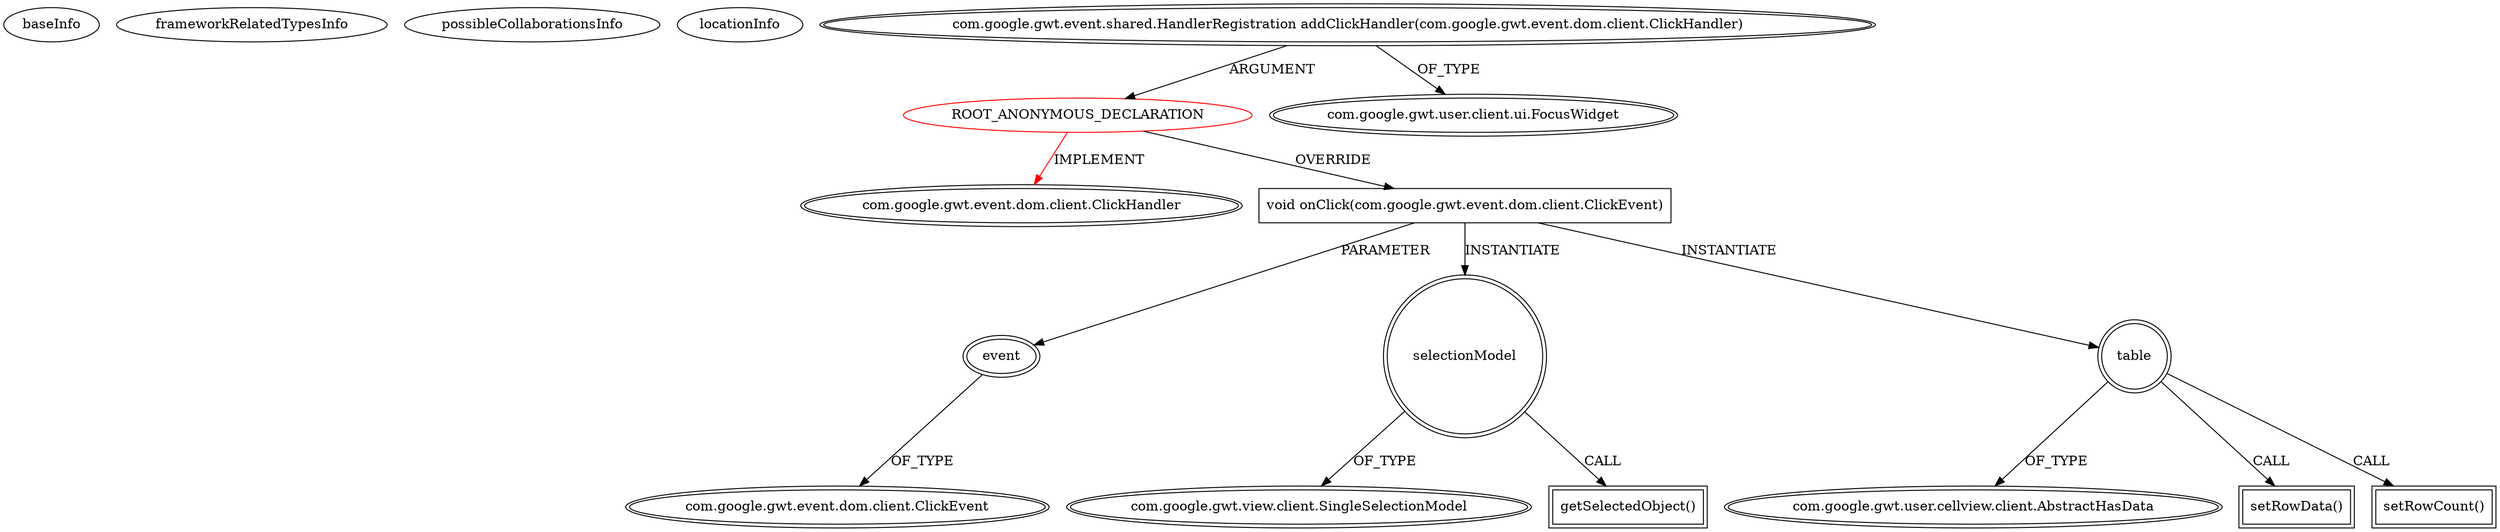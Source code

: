 digraph {
baseInfo[graphId=3733,category="extension_graph",isAnonymous=true,possibleRelation=false]
frameworkRelatedTypesInfo[0="com.google.gwt.event.dom.client.ClickHandler"]
possibleCollaborationsInfo[]
locationInfo[projectName="mcasperson-Automation-Portal-UI",filePath="/mcasperson-Automation-Portal-UI/Automation-Portal-UI-master/src/com/redhat/automationportalui/client/pav/SVNStatsView.java",contextSignature="void display()",graphId="3733"]
0[label="ROOT_ANONYMOUS_DECLARATION",vertexType="ROOT_ANONYMOUS_DECLARATION",isFrameworkType=false,color=red]
1[label="com.google.gwt.event.dom.client.ClickHandler",vertexType="FRAMEWORK_INTERFACE_TYPE",isFrameworkType=true,peripheries=2]
2[label="com.google.gwt.event.shared.HandlerRegistration addClickHandler(com.google.gwt.event.dom.client.ClickHandler)",vertexType="OUTSIDE_CALL",isFrameworkType=true,peripheries=2]
3[label="com.google.gwt.user.client.ui.FocusWidget",vertexType="FRAMEWORK_CLASS_TYPE",isFrameworkType=true,peripheries=2]
4[label="void onClick(com.google.gwt.event.dom.client.ClickEvent)",vertexType="OVERRIDING_METHOD_DECLARATION",isFrameworkType=false,shape=box]
5[label="event",vertexType="PARAMETER_DECLARATION",isFrameworkType=true,peripheries=2]
6[label="com.google.gwt.event.dom.client.ClickEvent",vertexType="FRAMEWORK_CLASS_TYPE",isFrameworkType=true,peripheries=2]
7[label="selectionModel",vertexType="VARIABLE_EXPRESION",isFrameworkType=true,peripheries=2,shape=circle]
9[label="com.google.gwt.view.client.SingleSelectionModel",vertexType="FRAMEWORK_CLASS_TYPE",isFrameworkType=true,peripheries=2]
8[label="getSelectedObject()",vertexType="INSIDE_CALL",isFrameworkType=true,peripheries=2,shape=box]
10[label="table",vertexType="VARIABLE_EXPRESION",isFrameworkType=true,peripheries=2,shape=circle]
12[label="com.google.gwt.user.cellview.client.AbstractHasData",vertexType="FRAMEWORK_CLASS_TYPE",isFrameworkType=true,peripheries=2]
11[label="setRowData()",vertexType="INSIDE_CALL",isFrameworkType=true,peripheries=2,shape=box]
14[label="setRowCount()",vertexType="INSIDE_CALL",isFrameworkType=true,peripheries=2,shape=box]
0->1[label="IMPLEMENT",color=red]
2->0[label="ARGUMENT"]
2->3[label="OF_TYPE"]
0->4[label="OVERRIDE"]
5->6[label="OF_TYPE"]
4->5[label="PARAMETER"]
4->7[label="INSTANTIATE"]
7->9[label="OF_TYPE"]
7->8[label="CALL"]
4->10[label="INSTANTIATE"]
10->12[label="OF_TYPE"]
10->11[label="CALL"]
10->14[label="CALL"]
}

